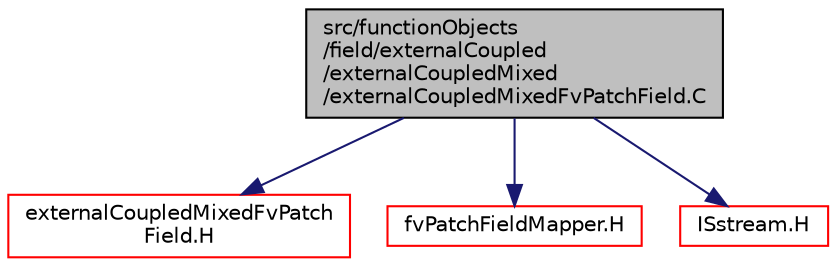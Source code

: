 digraph "src/functionObjects/field/externalCoupled/externalCoupledMixed/externalCoupledMixedFvPatchField.C"
{
  bgcolor="transparent";
  edge [fontname="Helvetica",fontsize="10",labelfontname="Helvetica",labelfontsize="10"];
  node [fontname="Helvetica",fontsize="10",shape=record];
  Node1 [label="src/functionObjects\l/field/externalCoupled\l/externalCoupledMixed\l/externalCoupledMixedFvPatchField.C",height=0.2,width=0.4,color="black", fillcolor="grey75", style="filled" fontcolor="black"];
  Node1 -> Node2 [color="midnightblue",fontsize="10",style="solid",fontname="Helvetica"];
  Node2 [label="externalCoupledMixedFvPatch\lField.H",height=0.2,width=0.4,color="red",URL="$externalCoupledMixedFvPatchField_8H.html"];
  Node1 -> Node3 [color="midnightblue",fontsize="10",style="solid",fontname="Helvetica"];
  Node3 [label="fvPatchFieldMapper.H",height=0.2,width=0.4,color="red",URL="$fvPatchFieldMapper_8H.html"];
  Node1 -> Node4 [color="midnightblue",fontsize="10",style="solid",fontname="Helvetica"];
  Node4 [label="ISstream.H",height=0.2,width=0.4,color="red",URL="$ISstream_8H.html"];
}
